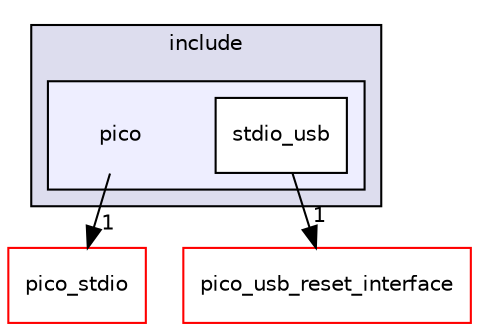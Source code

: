 digraph "pico_stdio_usb/include/pico" {
  compound=true
  node [ fontsize="10", fontname="Helvetica"];
  edge [ labelfontsize="10", labelfontname="Helvetica"];
  subgraph clusterdir_b40b36353423d3b68d7a42714b40f142 {
    graph [ bgcolor="#ddddee", pencolor="black", label="include" fontname="Helvetica", fontsize="10", URL="dir_b40b36353423d3b68d7a42714b40f142.html"]
  subgraph clusterdir_4cf4bc5ad9bb02f4ea87e176fe9384e4 {
    graph [ bgcolor="#eeeeff", pencolor="black", label="" URL="dir_4cf4bc5ad9bb02f4ea87e176fe9384e4.html"];
    dir_4cf4bc5ad9bb02f4ea87e176fe9384e4 [shape=plaintext label="pico"];
    dir_1853b373622d364a36dd9f891a98903d [shape=box label="stdio_usb" color="black" fillcolor="white" style="filled" URL="dir_1853b373622d364a36dd9f891a98903d.html"];
  }
  }
  dir_f0c957ad2e3abb2db6adfe61901bbab6 [shape=box label="pico_usb_reset_interface" fillcolor="white" style="filled" color="red" URL="dir_f0c957ad2e3abb2db6adfe61901bbab6.html"];
  dir_8ce2dea2c70b96bce3071180a232ce85 [shape=box label="pico_stdio" fillcolor="white" style="filled" color="red" URL="dir_8ce2dea2c70b96bce3071180a232ce85.html"];
  dir_4cf4bc5ad9bb02f4ea87e176fe9384e4->dir_8ce2dea2c70b96bce3071180a232ce85 [headlabel="1", labeldistance=1.5 headhref="dir_000196_000184.html"];
  dir_1853b373622d364a36dd9f891a98903d->dir_f0c957ad2e3abb2db6adfe61901bbab6 [headlabel="1", labeldistance=1.5 headhref="dir_000197_000038.html"];
}
